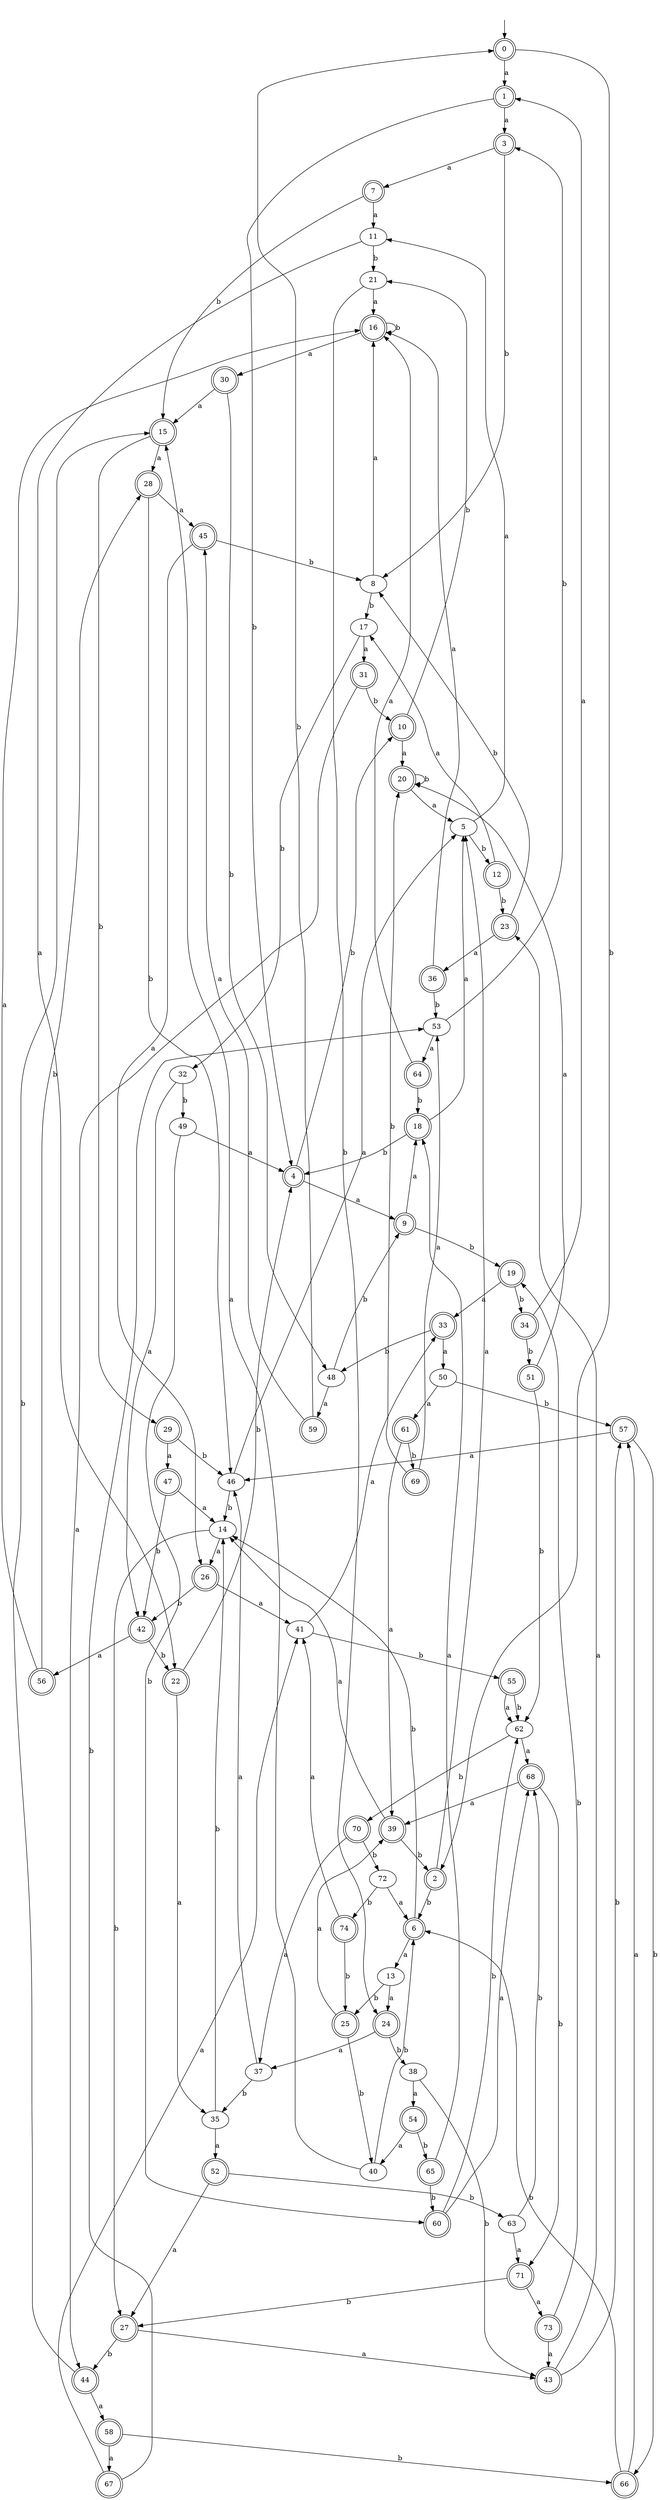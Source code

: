 digraph RandomDFA {
  __start0 [label="", shape=none];
  __start0 -> 0 [label=""];
  0 [shape=circle] [shape=doublecircle]
  0 -> 1 [label="a"]
  0 -> 2 [label="b"]
  1 [shape=doublecircle]
  1 -> 3 [label="a"]
  1 -> 4 [label="b"]
  2 [shape=doublecircle]
  2 -> 5 [label="a"]
  2 -> 6 [label="b"]
  3 [shape=doublecircle]
  3 -> 7 [label="a"]
  3 -> 8 [label="b"]
  4 [shape=doublecircle]
  4 -> 9 [label="a"]
  4 -> 10 [label="b"]
  5
  5 -> 11 [label="a"]
  5 -> 12 [label="b"]
  6 [shape=doublecircle]
  6 -> 13 [label="a"]
  6 -> 14 [label="b"]
  7 [shape=doublecircle]
  7 -> 11 [label="a"]
  7 -> 15 [label="b"]
  8
  8 -> 16 [label="a"]
  8 -> 17 [label="b"]
  9 [shape=doublecircle]
  9 -> 18 [label="a"]
  9 -> 19 [label="b"]
  10 [shape=doublecircle]
  10 -> 20 [label="a"]
  10 -> 21 [label="b"]
  11
  11 -> 22 [label="a"]
  11 -> 21 [label="b"]
  12 [shape=doublecircle]
  12 -> 17 [label="a"]
  12 -> 23 [label="b"]
  13
  13 -> 24 [label="a"]
  13 -> 25 [label="b"]
  14
  14 -> 26 [label="a"]
  14 -> 27 [label="b"]
  15 [shape=doublecircle]
  15 -> 28 [label="a"]
  15 -> 29 [label="b"]
  16 [shape=doublecircle]
  16 -> 30 [label="a"]
  16 -> 16 [label="b"]
  17
  17 -> 31 [label="a"]
  17 -> 32 [label="b"]
  18 [shape=doublecircle]
  18 -> 5 [label="a"]
  18 -> 4 [label="b"]
  19 [shape=doublecircle]
  19 -> 33 [label="a"]
  19 -> 34 [label="b"]
  20 [shape=doublecircle]
  20 -> 5 [label="a"]
  20 -> 20 [label="b"]
  21
  21 -> 16 [label="a"]
  21 -> 24 [label="b"]
  22 [shape=doublecircle]
  22 -> 35 [label="a"]
  22 -> 4 [label="b"]
  23 [shape=doublecircle]
  23 -> 36 [label="a"]
  23 -> 8 [label="b"]
  24 [shape=doublecircle]
  24 -> 37 [label="a"]
  24 -> 38 [label="b"]
  25 [shape=doublecircle]
  25 -> 39 [label="a"]
  25 -> 40 [label="b"]
  26 [shape=doublecircle]
  26 -> 41 [label="a"]
  26 -> 42 [label="b"]
  27 [shape=doublecircle]
  27 -> 43 [label="a"]
  27 -> 44 [label="b"]
  28 [shape=doublecircle]
  28 -> 45 [label="a"]
  28 -> 46 [label="b"]
  29 [shape=doublecircle]
  29 -> 47 [label="a"]
  29 -> 46 [label="b"]
  30 [shape=doublecircle]
  30 -> 15 [label="a"]
  30 -> 48 [label="b"]
  31 [shape=doublecircle]
  31 -> 44 [label="a"]
  31 -> 10 [label="b"]
  32
  32 -> 42 [label="a"]
  32 -> 49 [label="b"]
  33 [shape=doublecircle]
  33 -> 50 [label="a"]
  33 -> 48 [label="b"]
  34 [shape=doublecircle]
  34 -> 1 [label="a"]
  34 -> 51 [label="b"]
  35
  35 -> 52 [label="a"]
  35 -> 14 [label="b"]
  36 [shape=doublecircle]
  36 -> 16 [label="a"]
  36 -> 53 [label="b"]
  37
  37 -> 46 [label="a"]
  37 -> 35 [label="b"]
  38
  38 -> 54 [label="a"]
  38 -> 43 [label="b"]
  39 [shape=doublecircle]
  39 -> 14 [label="a"]
  39 -> 2 [label="b"]
  40
  40 -> 15 [label="a"]
  40 -> 6 [label="b"]
  41
  41 -> 33 [label="a"]
  41 -> 55 [label="b"]
  42 [shape=doublecircle]
  42 -> 56 [label="a"]
  42 -> 22 [label="b"]
  43 [shape=doublecircle]
  43 -> 23 [label="a"]
  43 -> 57 [label="b"]
  44 [shape=doublecircle]
  44 -> 58 [label="a"]
  44 -> 15 [label="b"]
  45 [shape=doublecircle]
  45 -> 26 [label="a"]
  45 -> 8 [label="b"]
  46
  46 -> 5 [label="a"]
  46 -> 14 [label="b"]
  47 [shape=doublecircle]
  47 -> 14 [label="a"]
  47 -> 42 [label="b"]
  48
  48 -> 59 [label="a"]
  48 -> 9 [label="b"]
  49
  49 -> 4 [label="a"]
  49 -> 60 [label="b"]
  50
  50 -> 61 [label="a"]
  50 -> 57 [label="b"]
  51 [shape=doublecircle]
  51 -> 20 [label="a"]
  51 -> 62 [label="b"]
  52 [shape=doublecircle]
  52 -> 27 [label="a"]
  52 -> 63 [label="b"]
  53
  53 -> 64 [label="a"]
  53 -> 3 [label="b"]
  54 [shape=doublecircle]
  54 -> 40 [label="a"]
  54 -> 65 [label="b"]
  55 [shape=doublecircle]
  55 -> 62 [label="a"]
  55 -> 62 [label="b"]
  56 [shape=doublecircle]
  56 -> 16 [label="a"]
  56 -> 28 [label="b"]
  57 [shape=doublecircle]
  57 -> 46 [label="a"]
  57 -> 66 [label="b"]
  58 [shape=doublecircle]
  58 -> 67 [label="a"]
  58 -> 66 [label="b"]
  59 [shape=doublecircle]
  59 -> 45 [label="a"]
  59 -> 0 [label="b"]
  60 [shape=doublecircle]
  60 -> 68 [label="a"]
  60 -> 62 [label="b"]
  61 [shape=doublecircle]
  61 -> 39 [label="a"]
  61 -> 69 [label="b"]
  62
  62 -> 68 [label="a"]
  62 -> 70 [label="b"]
  63
  63 -> 71 [label="a"]
  63 -> 68 [label="b"]
  64 [shape=doublecircle]
  64 -> 16 [label="a"]
  64 -> 18 [label="b"]
  65 [shape=doublecircle]
  65 -> 18 [label="a"]
  65 -> 60 [label="b"]
  66 [shape=doublecircle]
  66 -> 57 [label="a"]
  66 -> 6 [label="b"]
  67 [shape=doublecircle]
  67 -> 41 [label="a"]
  67 -> 53 [label="b"]
  68 [shape=doublecircle]
  68 -> 39 [label="a"]
  68 -> 71 [label="b"]
  69 [shape=doublecircle]
  69 -> 53 [label="a"]
  69 -> 20 [label="b"]
  70 [shape=doublecircle]
  70 -> 37 [label="a"]
  70 -> 72 [label="b"]
  71 [shape=doublecircle]
  71 -> 73 [label="a"]
  71 -> 27 [label="b"]
  72
  72 -> 6 [label="a"]
  72 -> 74 [label="b"]
  73 [shape=doublecircle]
  73 -> 43 [label="a"]
  73 -> 19 [label="b"]
  74 [shape=doublecircle]
  74 -> 41 [label="a"]
  74 -> 25 [label="b"]
}
